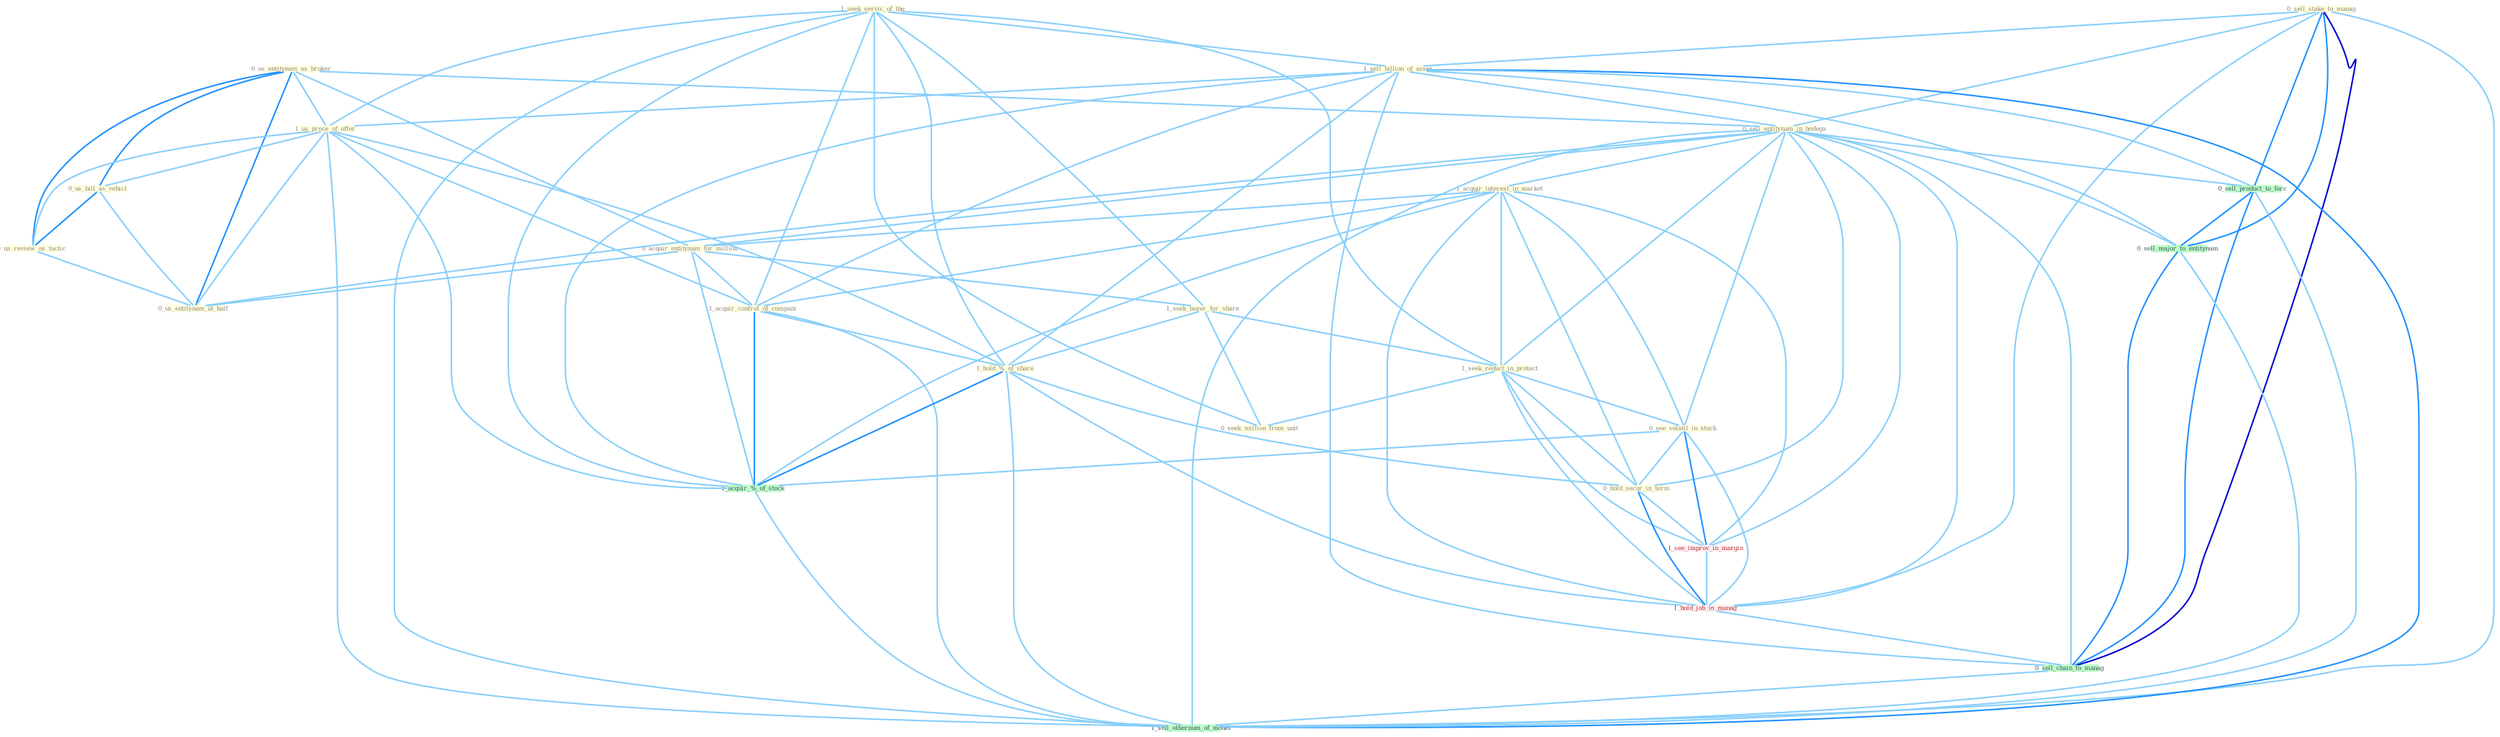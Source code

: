 Graph G{ 
    node
    [shape=polygon,style=filled,width=.5,height=.06,color="#BDFCC9",fixedsize=true,fontsize=4,
    fontcolor="#2f4f4f"];
    {node
    [color="#ffffe0", fontcolor="#8b7d6b"] "0_us_entitynam_as_broker " "1_seek_servic_of_the " "0_sell_stake_to_manag " "1_sell_billion_of_asset " "1_us_proce_of_offer " "0_sell_entitynam_in_bodega " "0_us_bill_as_vehicl " "1_acquir_interest_in_market " "0_acquir_entitynam_for_million " "1_acquir_control_of_compani " "1_seek_buyer_for_share " "1_hold_%_of_share " "1_seek_reduct_in_protect " "0_seek_million_from_unit " "0_see_volatil_in_stock " "0_us_review_as_tactic " "0_us_entitynam_at_half " "0_hold_secur_in_term "}
{node [color="#fff0f5", fontcolor="#b22222"] "1_see_improv_in_margin " "1_hold_job_in_manag "}
edge [color="#B0E2FF"];

	"0_us_entitynam_as_broker " -- "1_us_proce_of_offer " [w="1", color="#87cefa" ];
	"0_us_entitynam_as_broker " -- "0_sell_entitynam_in_bodega " [w="1", color="#87cefa" ];
	"0_us_entitynam_as_broker " -- "0_us_bill_as_vehicl " [w="2", color="#1e90ff" , len=0.8];
	"0_us_entitynam_as_broker " -- "0_acquir_entitynam_for_million " [w="1", color="#87cefa" ];
	"0_us_entitynam_as_broker " -- "0_us_review_as_tactic " [w="2", color="#1e90ff" , len=0.8];
	"0_us_entitynam_as_broker " -- "0_us_entitynam_at_half " [w="2", color="#1e90ff" , len=0.8];
	"1_seek_servic_of_the " -- "1_sell_billion_of_asset " [w="1", color="#87cefa" ];
	"1_seek_servic_of_the " -- "1_us_proce_of_offer " [w="1", color="#87cefa" ];
	"1_seek_servic_of_the " -- "1_acquir_control_of_compani " [w="1", color="#87cefa" ];
	"1_seek_servic_of_the " -- "1_seek_buyer_for_share " [w="1", color="#87cefa" ];
	"1_seek_servic_of_the " -- "1_hold_%_of_share " [w="1", color="#87cefa" ];
	"1_seek_servic_of_the " -- "1_seek_reduct_in_protect " [w="1", color="#87cefa" ];
	"1_seek_servic_of_the " -- "0_seek_million_from_unit " [w="1", color="#87cefa" ];
	"1_seek_servic_of_the " -- "1_acquir_%_of_stock " [w="1", color="#87cefa" ];
	"1_seek_servic_of_the " -- "1_sell_othernum_of_model " [w="1", color="#87cefa" ];
	"0_sell_stake_to_manag " -- "1_sell_billion_of_asset " [w="1", color="#87cefa" ];
	"0_sell_stake_to_manag " -- "0_sell_entitynam_in_bodega " [w="1", color="#87cefa" ];
	"0_sell_stake_to_manag " -- "1_hold_job_in_manag " [w="1", color="#87cefa" ];
	"0_sell_stake_to_manag " -- "0_sell_product_to_forc " [w="2", color="#1e90ff" , len=0.8];
	"0_sell_stake_to_manag " -- "0_sell_major_to_entitynam " [w="2", color="#1e90ff" , len=0.8];
	"0_sell_stake_to_manag " -- "0_sell_chain_to_manag " [w="3", color="#0000cd" , len=0.6];
	"0_sell_stake_to_manag " -- "1_sell_othernum_of_model " [w="1", color="#87cefa" ];
	"1_sell_billion_of_asset " -- "1_us_proce_of_offer " [w="1", color="#87cefa" ];
	"1_sell_billion_of_asset " -- "0_sell_entitynam_in_bodega " [w="1", color="#87cefa" ];
	"1_sell_billion_of_asset " -- "1_acquir_control_of_compani " [w="1", color="#87cefa" ];
	"1_sell_billion_of_asset " -- "1_hold_%_of_share " [w="1", color="#87cefa" ];
	"1_sell_billion_of_asset " -- "1_acquir_%_of_stock " [w="1", color="#87cefa" ];
	"1_sell_billion_of_asset " -- "0_sell_product_to_forc " [w="1", color="#87cefa" ];
	"1_sell_billion_of_asset " -- "0_sell_major_to_entitynam " [w="1", color="#87cefa" ];
	"1_sell_billion_of_asset " -- "0_sell_chain_to_manag " [w="1", color="#87cefa" ];
	"1_sell_billion_of_asset " -- "1_sell_othernum_of_model " [w="2", color="#1e90ff" , len=0.8];
	"1_us_proce_of_offer " -- "0_us_bill_as_vehicl " [w="1", color="#87cefa" ];
	"1_us_proce_of_offer " -- "1_acquir_control_of_compani " [w="1", color="#87cefa" ];
	"1_us_proce_of_offer " -- "1_hold_%_of_share " [w="1", color="#87cefa" ];
	"1_us_proce_of_offer " -- "0_us_review_as_tactic " [w="1", color="#87cefa" ];
	"1_us_proce_of_offer " -- "0_us_entitynam_at_half " [w="1", color="#87cefa" ];
	"1_us_proce_of_offer " -- "1_acquir_%_of_stock " [w="1", color="#87cefa" ];
	"1_us_proce_of_offer " -- "1_sell_othernum_of_model " [w="1", color="#87cefa" ];
	"0_sell_entitynam_in_bodega " -- "1_acquir_interest_in_market " [w="1", color="#87cefa" ];
	"0_sell_entitynam_in_bodega " -- "0_acquir_entitynam_for_million " [w="1", color="#87cefa" ];
	"0_sell_entitynam_in_bodega " -- "1_seek_reduct_in_protect " [w="1", color="#87cefa" ];
	"0_sell_entitynam_in_bodega " -- "0_see_volatil_in_stock " [w="1", color="#87cefa" ];
	"0_sell_entitynam_in_bodega " -- "0_us_entitynam_at_half " [w="1", color="#87cefa" ];
	"0_sell_entitynam_in_bodega " -- "0_hold_secur_in_term " [w="1", color="#87cefa" ];
	"0_sell_entitynam_in_bodega " -- "1_see_improv_in_margin " [w="1", color="#87cefa" ];
	"0_sell_entitynam_in_bodega " -- "1_hold_job_in_manag " [w="1", color="#87cefa" ];
	"0_sell_entitynam_in_bodega " -- "0_sell_product_to_forc " [w="1", color="#87cefa" ];
	"0_sell_entitynam_in_bodega " -- "0_sell_major_to_entitynam " [w="1", color="#87cefa" ];
	"0_sell_entitynam_in_bodega " -- "0_sell_chain_to_manag " [w="1", color="#87cefa" ];
	"0_sell_entitynam_in_bodega " -- "1_sell_othernum_of_model " [w="1", color="#87cefa" ];
	"0_us_bill_as_vehicl " -- "0_us_review_as_tactic " [w="2", color="#1e90ff" , len=0.8];
	"0_us_bill_as_vehicl " -- "0_us_entitynam_at_half " [w="1", color="#87cefa" ];
	"1_acquir_interest_in_market " -- "0_acquir_entitynam_for_million " [w="1", color="#87cefa" ];
	"1_acquir_interest_in_market " -- "1_acquir_control_of_compani " [w="1", color="#87cefa" ];
	"1_acquir_interest_in_market " -- "1_seek_reduct_in_protect " [w="1", color="#87cefa" ];
	"1_acquir_interest_in_market " -- "0_see_volatil_in_stock " [w="1", color="#87cefa" ];
	"1_acquir_interest_in_market " -- "0_hold_secur_in_term " [w="1", color="#87cefa" ];
	"1_acquir_interest_in_market " -- "1_see_improv_in_margin " [w="1", color="#87cefa" ];
	"1_acquir_interest_in_market " -- "1_acquir_%_of_stock " [w="1", color="#87cefa" ];
	"1_acquir_interest_in_market " -- "1_hold_job_in_manag " [w="1", color="#87cefa" ];
	"0_acquir_entitynam_for_million " -- "1_acquir_control_of_compani " [w="1", color="#87cefa" ];
	"0_acquir_entitynam_for_million " -- "1_seek_buyer_for_share " [w="1", color="#87cefa" ];
	"0_acquir_entitynam_for_million " -- "0_us_entitynam_at_half " [w="1", color="#87cefa" ];
	"0_acquir_entitynam_for_million " -- "1_acquir_%_of_stock " [w="1", color="#87cefa" ];
	"1_acquir_control_of_compani " -- "1_hold_%_of_share " [w="1", color="#87cefa" ];
	"1_acquir_control_of_compani " -- "1_acquir_%_of_stock " [w="2", color="#1e90ff" , len=0.8];
	"1_acquir_control_of_compani " -- "1_sell_othernum_of_model " [w="1", color="#87cefa" ];
	"1_seek_buyer_for_share " -- "1_hold_%_of_share " [w="1", color="#87cefa" ];
	"1_seek_buyer_for_share " -- "1_seek_reduct_in_protect " [w="1", color="#87cefa" ];
	"1_seek_buyer_for_share " -- "0_seek_million_from_unit " [w="1", color="#87cefa" ];
	"1_hold_%_of_share " -- "0_hold_secur_in_term " [w="1", color="#87cefa" ];
	"1_hold_%_of_share " -- "1_acquir_%_of_stock " [w="2", color="#1e90ff" , len=0.8];
	"1_hold_%_of_share " -- "1_hold_job_in_manag " [w="1", color="#87cefa" ];
	"1_hold_%_of_share " -- "1_sell_othernum_of_model " [w="1", color="#87cefa" ];
	"1_seek_reduct_in_protect " -- "0_seek_million_from_unit " [w="1", color="#87cefa" ];
	"1_seek_reduct_in_protect " -- "0_see_volatil_in_stock " [w="1", color="#87cefa" ];
	"1_seek_reduct_in_protect " -- "0_hold_secur_in_term " [w="1", color="#87cefa" ];
	"1_seek_reduct_in_protect " -- "1_see_improv_in_margin " [w="1", color="#87cefa" ];
	"1_seek_reduct_in_protect " -- "1_hold_job_in_manag " [w="1", color="#87cefa" ];
	"0_see_volatil_in_stock " -- "0_hold_secur_in_term " [w="1", color="#87cefa" ];
	"0_see_volatil_in_stock " -- "1_see_improv_in_margin " [w="2", color="#1e90ff" , len=0.8];
	"0_see_volatil_in_stock " -- "1_acquir_%_of_stock " [w="1", color="#87cefa" ];
	"0_see_volatil_in_stock " -- "1_hold_job_in_manag " [w="1", color="#87cefa" ];
	"0_us_review_as_tactic " -- "0_us_entitynam_at_half " [w="1", color="#87cefa" ];
	"0_hold_secur_in_term " -- "1_see_improv_in_margin " [w="1", color="#87cefa" ];
	"0_hold_secur_in_term " -- "1_hold_job_in_manag " [w="2", color="#1e90ff" , len=0.8];
	"1_see_improv_in_margin " -- "1_hold_job_in_manag " [w="1", color="#87cefa" ];
	"1_acquir_%_of_stock " -- "1_sell_othernum_of_model " [w="1", color="#87cefa" ];
	"1_hold_job_in_manag " -- "0_sell_chain_to_manag " [w="1", color="#87cefa" ];
	"0_sell_product_to_forc " -- "0_sell_major_to_entitynam " [w="2", color="#1e90ff" , len=0.8];
	"0_sell_product_to_forc " -- "0_sell_chain_to_manag " [w="2", color="#1e90ff" , len=0.8];
	"0_sell_product_to_forc " -- "1_sell_othernum_of_model " [w="1", color="#87cefa" ];
	"0_sell_major_to_entitynam " -- "0_sell_chain_to_manag " [w="2", color="#1e90ff" , len=0.8];
	"0_sell_major_to_entitynam " -- "1_sell_othernum_of_model " [w="1", color="#87cefa" ];
	"0_sell_chain_to_manag " -- "1_sell_othernum_of_model " [w="1", color="#87cefa" ];
}
